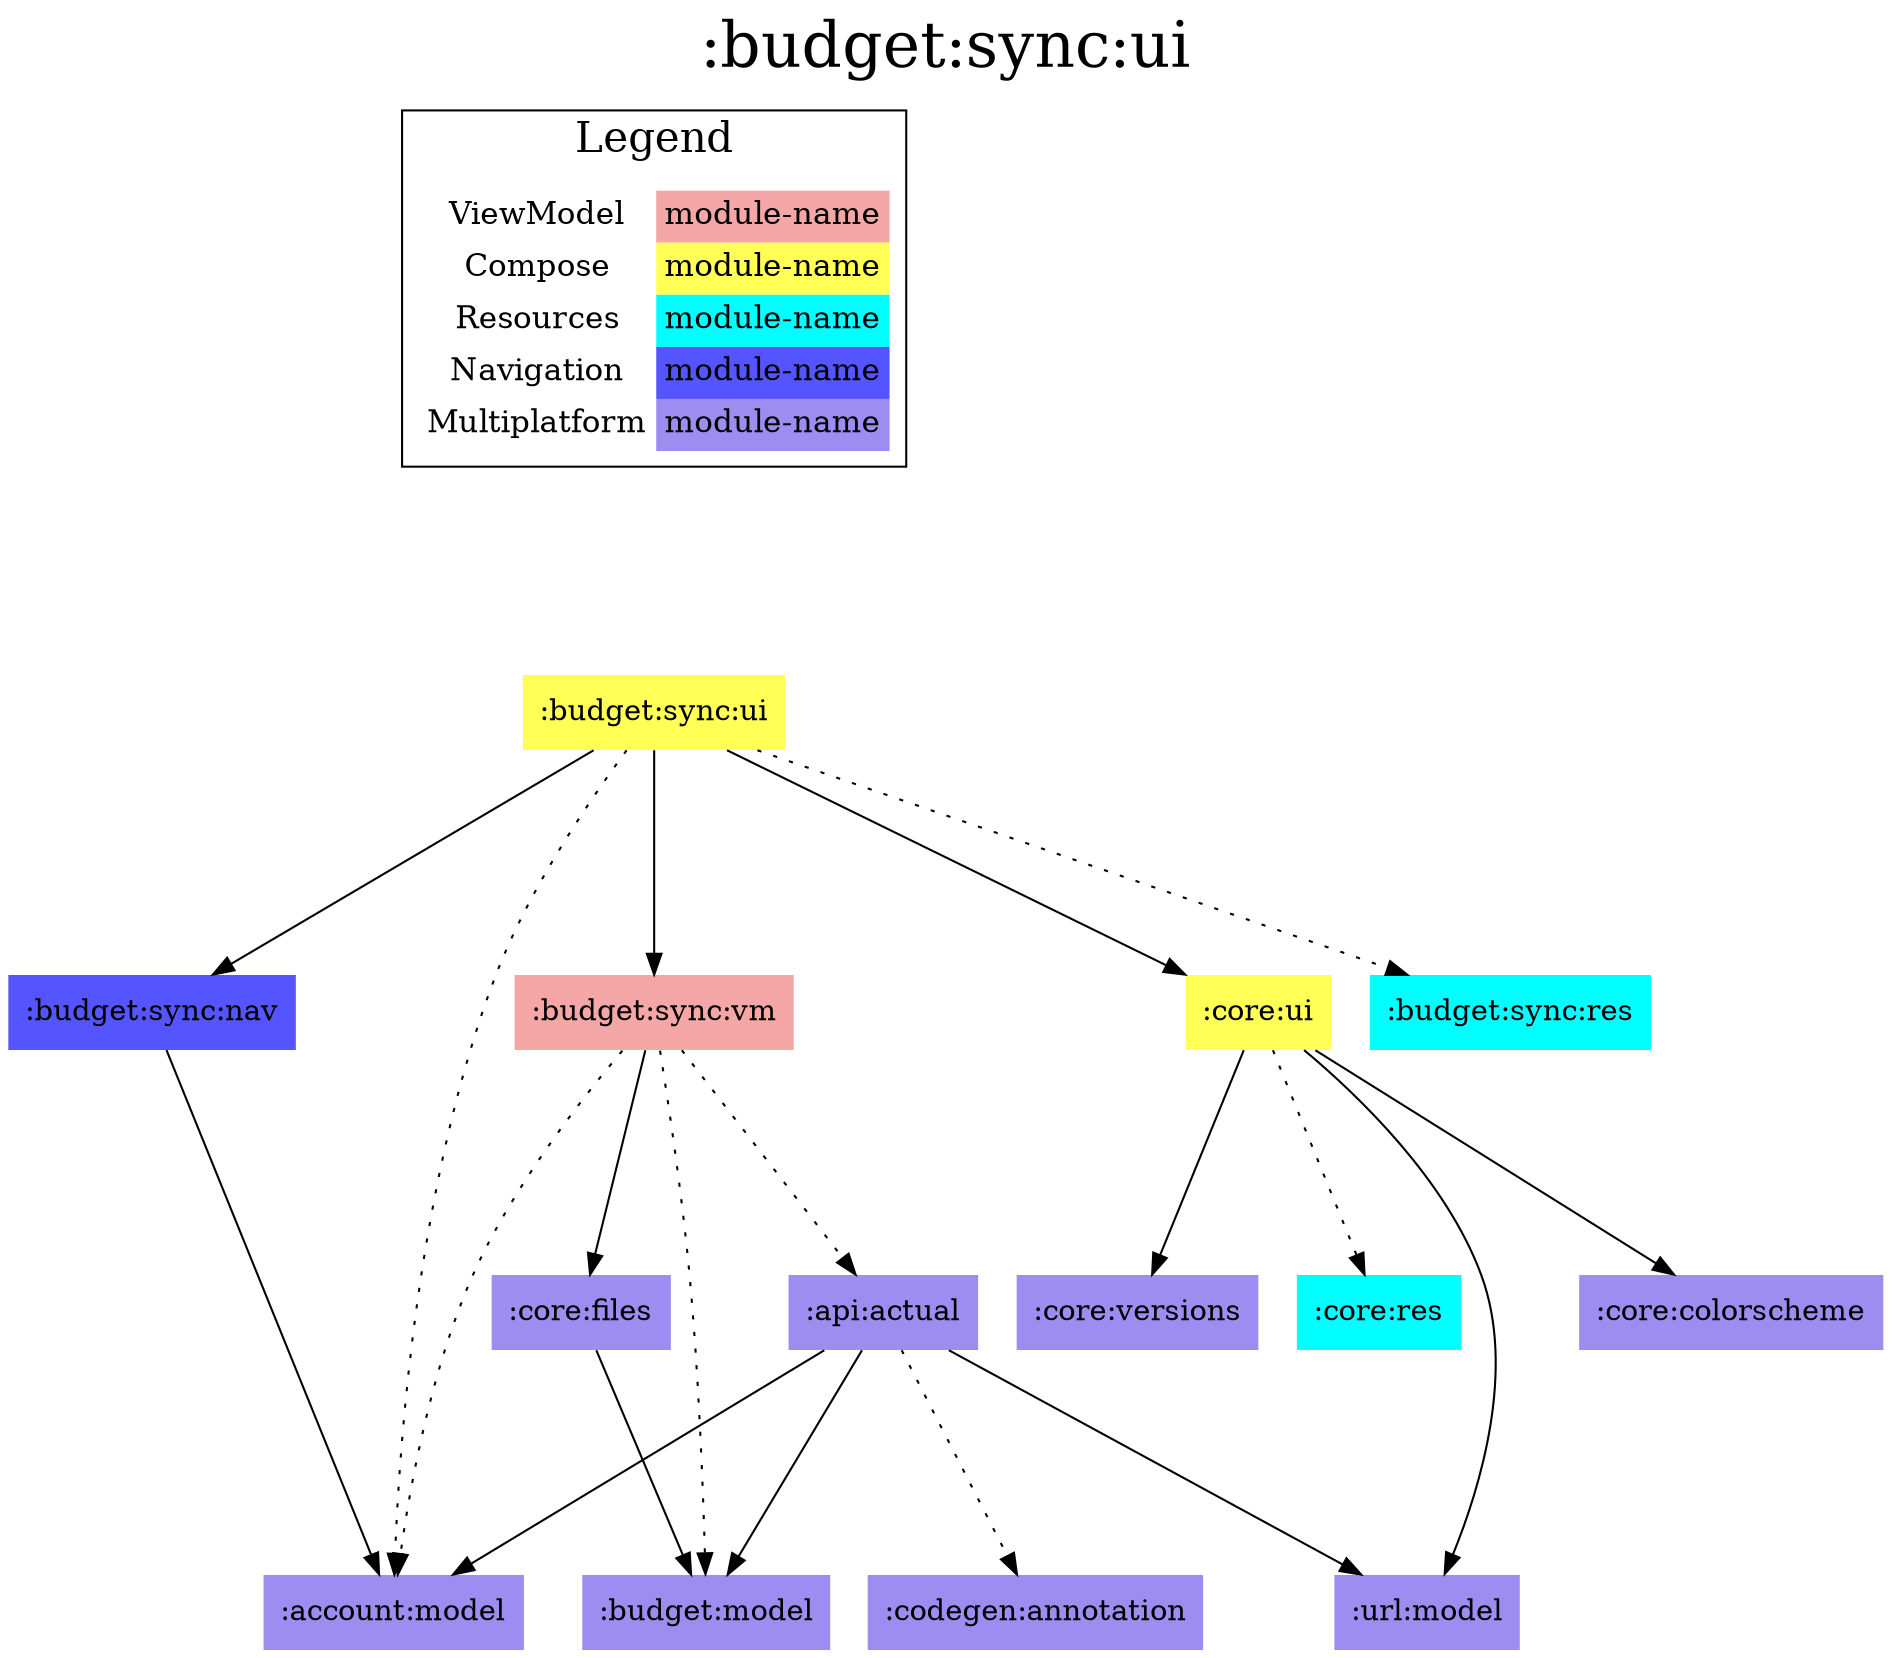 digraph {
edge ["dir"="forward"]
graph ["dpi"="100","label"=":budget:sync:ui","labelloc"="t","fontsize"="30","ranksep"="1.5","rankdir"="TB"]
node ["style"="filled"]
":budget:sync:ui" ["fillcolor"="#FFFF55","shape"="none"]
":budget:sync:nav" ["fillcolor"="#5555FF","shape"="none"]
":account:model" ["fillcolor"="#9D8DF1","shape"="none"]
":budget:sync:vm" ["fillcolor"="#F5A6A6","shape"="none"]
":core:files" ["fillcolor"="#9D8DF1","shape"="none"]
":budget:model" ["fillcolor"="#9D8DF1","shape"="none"]
":api:actual" ["fillcolor"="#9D8DF1","shape"="none"]
":url:model" ["fillcolor"="#9D8DF1","shape"="none"]
":codegen:annotation" ["fillcolor"="#9D8DF1","shape"="none"]
":core:ui" ["fillcolor"="#FFFF55","shape"="none"]
":core:colorscheme" ["fillcolor"="#9D8DF1","shape"="none"]
":core:versions" ["fillcolor"="#9D8DF1","shape"="none"]
":core:res" ["fillcolor"="#00FFFF","shape"="none"]
":budget:sync:res" ["fillcolor"="#00FFFF","shape"="none"]
{
edge ["dir"="none"]
graph ["rank"="same"]
}
":api:actual" -> ":account:model"
":api:actual" -> ":budget:model"
":api:actual" -> ":codegen:annotation" ["style"="dotted"]
":api:actual" -> ":url:model"
":budget:sync:nav" -> ":account:model"
":budget:sync:ui" -> ":account:model" ["style"="dotted"]
":budget:sync:ui" -> ":budget:sync:nav"
":budget:sync:ui" -> ":budget:sync:res" ["style"="dotted"]
":budget:sync:ui" -> ":budget:sync:vm"
":budget:sync:ui" -> ":core:ui"
":budget:sync:vm" -> ":account:model" ["style"="dotted"]
":budget:sync:vm" -> ":api:actual" ["style"="dotted"]
":budget:sync:vm" -> ":budget:model" ["style"="dotted"]
":budget:sync:vm" -> ":core:files"
":core:files" -> ":budget:model"
":core:ui" -> ":core:colorscheme"
":core:ui" -> ":core:res" ["style"="dotted"]
":core:ui" -> ":core:versions"
":core:ui" -> ":url:model"
subgraph "cluster_legend" {
edge ["dir"="none"]
graph ["label"="Legend","fontsize"="20"]
"Legend" ["style"="filled","fillcolor"="#FFFFFF","shape"="none","margin"="0","fontsize"="15","label"=<
<TABLE BORDER="0" CELLBORDER="0" CELLSPACING="0" CELLPADDING="4">
<TR><TD>ViewModel</TD><TD BGCOLOR="#F5A6A6">module-name</TD></TR>
<TR><TD>Compose</TD><TD BGCOLOR="#FFFF55">module-name</TD></TR>
<TR><TD>Resources</TD><TD BGCOLOR="#00FFFF">module-name</TD></TR>
<TR><TD>Navigation</TD><TD BGCOLOR="#5555FF">module-name</TD></TR>
<TR><TD>Multiplatform</TD><TD BGCOLOR="#9D8DF1">module-name</TD></TR>
</TABLE>
>]
} -> ":budget:sync:ui" ["style"="invis"]
}
